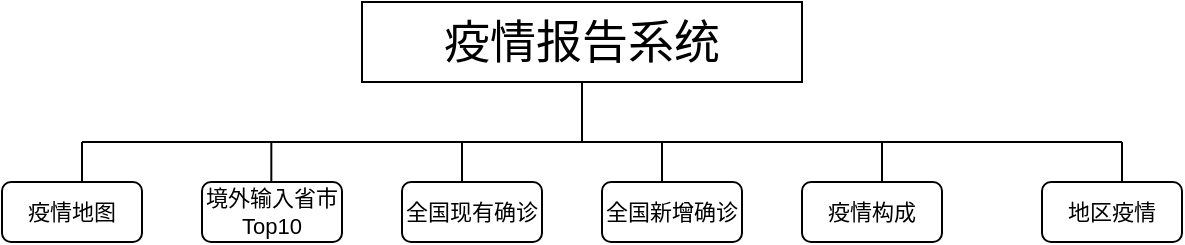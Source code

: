 <mxfile version="18.0.2" type="github">
  <diagram id="R_FCJLpkXoUpBy6DtkKu" name="Page-1">
    <mxGraphModel dx="716" dy="394" grid="1" gridSize="10" guides="1" tooltips="1" connect="1" arrows="1" fold="1" page="1" pageScale="1" pageWidth="827" pageHeight="1169" math="0" shadow="0">
      <root>
        <mxCell id="0" />
        <mxCell id="1" parent="0" />
        <mxCell id="dcz5jh6Y1tRIkjW7oTag-30" value="疫情报告系统" style="rounded=0;whiteSpace=wrap;html=1;fontSize=23;" vertex="1" parent="1">
          <mxGeometry x="220" y="50" width="220" height="40" as="geometry" />
        </mxCell>
        <mxCell id="dcz5jh6Y1tRIkjW7oTag-33" value="" style="endArrow=none;html=1;rounded=0;fontSize=23;entryX=0.5;entryY=1;entryDx=0;entryDy=0;" edge="1" parent="1" target="dcz5jh6Y1tRIkjW7oTag-30">
          <mxGeometry width="50" height="50" relative="1" as="geometry">
            <mxPoint x="330" y="120" as="sourcePoint" />
            <mxPoint x="400" y="50" as="targetPoint" />
          </mxGeometry>
        </mxCell>
        <mxCell id="dcz5jh6Y1tRIkjW7oTag-34" value="" style="endArrow=none;html=1;rounded=0;fontSize=23;" edge="1" parent="1">
          <mxGeometry width="50" height="50" relative="1" as="geometry">
            <mxPoint x="80" y="120" as="sourcePoint" />
            <mxPoint x="600" y="120" as="targetPoint" />
          </mxGeometry>
        </mxCell>
        <mxCell id="dcz5jh6Y1tRIkjW7oTag-35" value="" style="endArrow=none;html=1;rounded=0;fontSize=23;" edge="1" parent="1">
          <mxGeometry width="50" height="50" relative="1" as="geometry">
            <mxPoint x="80" y="120" as="sourcePoint" />
            <mxPoint x="80" y="140" as="targetPoint" />
          </mxGeometry>
        </mxCell>
        <mxCell id="dcz5jh6Y1tRIkjW7oTag-36" value="" style="endArrow=none;html=1;rounded=0;fontSize=23;" edge="1" parent="1">
          <mxGeometry width="50" height="50" relative="1" as="geometry">
            <mxPoint x="174.66" y="120" as="sourcePoint" />
            <mxPoint x="174.66" y="140" as="targetPoint" />
          </mxGeometry>
        </mxCell>
        <mxCell id="dcz5jh6Y1tRIkjW7oTag-37" value="" style="endArrow=none;html=1;rounded=0;fontSize=23;" edge="1" parent="1">
          <mxGeometry width="50" height="50" relative="1" as="geometry">
            <mxPoint x="270" y="120" as="sourcePoint" />
            <mxPoint x="270" y="140" as="targetPoint" />
          </mxGeometry>
        </mxCell>
        <mxCell id="dcz5jh6Y1tRIkjW7oTag-38" value="" style="endArrow=none;html=1;rounded=0;fontSize=23;" edge="1" parent="1">
          <mxGeometry width="50" height="50" relative="1" as="geometry">
            <mxPoint x="370" y="120" as="sourcePoint" />
            <mxPoint x="370" y="140" as="targetPoint" />
          </mxGeometry>
        </mxCell>
        <mxCell id="dcz5jh6Y1tRIkjW7oTag-39" value="" style="endArrow=none;html=1;rounded=0;fontSize=23;" edge="1" parent="1">
          <mxGeometry width="50" height="50" relative="1" as="geometry">
            <mxPoint x="480" y="120" as="sourcePoint" />
            <mxPoint x="480" y="140" as="targetPoint" />
          </mxGeometry>
        </mxCell>
        <mxCell id="dcz5jh6Y1tRIkjW7oTag-40" value="" style="endArrow=none;html=1;rounded=0;fontSize=23;" edge="1" parent="1">
          <mxGeometry width="50" height="50" relative="1" as="geometry">
            <mxPoint x="600" y="120" as="sourcePoint" />
            <mxPoint x="600" y="140" as="targetPoint" />
          </mxGeometry>
        </mxCell>
        <mxCell id="dcz5jh6Y1tRIkjW7oTag-42" value="疫情地图" style="rounded=1;whiteSpace=wrap;html=1;fontSize=11;" vertex="1" parent="1">
          <mxGeometry x="40" y="140" width="70" height="30" as="geometry" />
        </mxCell>
        <mxCell id="dcz5jh6Y1tRIkjW7oTag-43" value="境外输入省市Top10" style="rounded=1;whiteSpace=wrap;html=1;fontSize=11;" vertex="1" parent="1">
          <mxGeometry x="140" y="140" width="70" height="30" as="geometry" />
        </mxCell>
        <mxCell id="dcz5jh6Y1tRIkjW7oTag-44" value="全国现有确诊" style="rounded=1;whiteSpace=wrap;html=1;fontSize=11;" vertex="1" parent="1">
          <mxGeometry x="240" y="140" width="70" height="30" as="geometry" />
        </mxCell>
        <mxCell id="dcz5jh6Y1tRIkjW7oTag-45" value="全国新增确诊" style="rounded=1;whiteSpace=wrap;html=1;fontSize=11;" vertex="1" parent="1">
          <mxGeometry x="340" y="140" width="70" height="30" as="geometry" />
        </mxCell>
        <mxCell id="dcz5jh6Y1tRIkjW7oTag-46" value="疫情构成" style="rounded=1;whiteSpace=wrap;html=1;fontSize=11;" vertex="1" parent="1">
          <mxGeometry x="440" y="140" width="70" height="30" as="geometry" />
        </mxCell>
        <mxCell id="dcz5jh6Y1tRIkjW7oTag-47" value="地区疫情" style="rounded=1;whiteSpace=wrap;html=1;fontSize=11;" vertex="1" parent="1">
          <mxGeometry x="560" y="140" width="70" height="30" as="geometry" />
        </mxCell>
      </root>
    </mxGraphModel>
  </diagram>
</mxfile>
